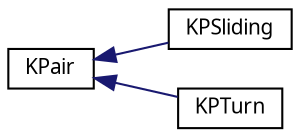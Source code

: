 digraph G
{
  edge [fontname="FreeSans.ttf",fontsize="10",labelfontname="FreeSans.ttf",labelfontsize="10"];
  node [fontname="FreeSans.ttf",fontsize="10",shape=record];
  rankdir=LR;
  Node1 [label="KPair",height=0.2,width=0.4,color="black", fillcolor="white", style="filled",URL="$class_k_pair.html",tooltip="класс для описания КП."];
  Node1 -> Node2 [dir=back,color="midnightblue",fontsize="10",style="solid",fontname="FreeSans.ttf"];
  Node2 [label="KPSliding",height=0.2,width=0.4,color="black", fillcolor="white", style="filled",URL="$class_k_p_sliding.html",tooltip="класс КПП."];
  Node1 -> Node3 [dir=back,color="midnightblue",fontsize="10",style="solid",fontname="FreeSans.ttf"];
  Node3 [label="KPTurn",height=0.2,width=0.4,color="black", fillcolor="white", style="filled",URL="$class_k_p_turn.html",tooltip="класс КПВ."];
}
